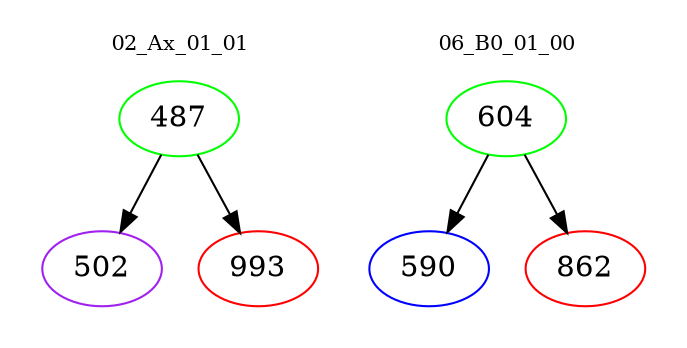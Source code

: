 digraph{
subgraph cluster_0 {
color = white
label = "02_Ax_01_01";
fontsize=10;
T0_487 [label="487", color="green"]
T0_487 -> T0_502 [color="black"]
T0_502 [label="502", color="purple"]
T0_487 -> T0_993 [color="black"]
T0_993 [label="993", color="red"]
}
subgraph cluster_1 {
color = white
label = "06_B0_01_00";
fontsize=10;
T1_604 [label="604", color="green"]
T1_604 -> T1_590 [color="black"]
T1_590 [label="590", color="blue"]
T1_604 -> T1_862 [color="black"]
T1_862 [label="862", color="red"]
}
}

